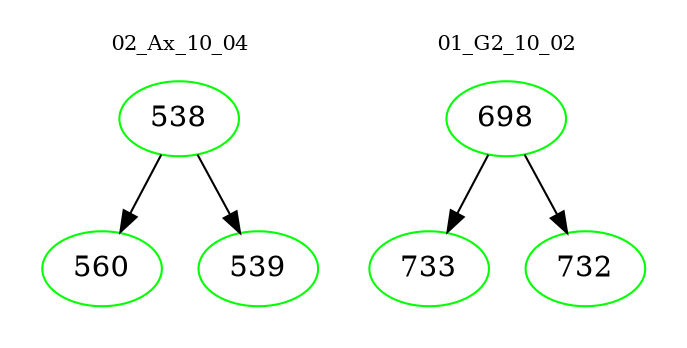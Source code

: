 digraph{
subgraph cluster_0 {
color = white
label = "02_Ax_10_04";
fontsize=10;
T0_538 [label="538", color="green"]
T0_538 -> T0_560 [color="black"]
T0_560 [label="560", color="green"]
T0_538 -> T0_539 [color="black"]
T0_539 [label="539", color="green"]
}
subgraph cluster_1 {
color = white
label = "01_G2_10_02";
fontsize=10;
T1_698 [label="698", color="green"]
T1_698 -> T1_733 [color="black"]
T1_733 [label="733", color="green"]
T1_698 -> T1_732 [color="black"]
T1_732 [label="732", color="green"]
}
}
